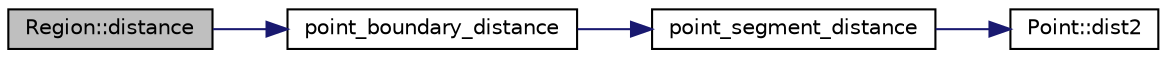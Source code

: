 digraph "Region::distance"
{
 // LATEX_PDF_SIZE
  edge [fontname="Helvetica",fontsize="10",labelfontname="Helvetica",labelfontsize="10"];
  node [fontname="Helvetica",fontsize="10",shape=record];
  rankdir="LR";
  Node1 [label="Region::distance",height=0.2,width=0.4,color="black", fillcolor="grey75", style="filled", fontcolor="black",tooltip=" "];
  Node1 -> Node2 [color="midnightblue",fontsize="10",style="solid",fontname="Helvetica"];
  Node2 [label="point_boundary_distance",height=0.2,width=0.4,color="black", fillcolor="white", style="filled",URL="$d1/d25/region_8_c.html#afeebcec2bdc78d8733906ac0e1d8b1d4",tooltip=" "];
  Node2 -> Node3 [color="midnightblue",fontsize="10",style="solid",fontname="Helvetica"];
  Node3 [label="point_segment_distance",height=0.2,width=0.4,color="black", fillcolor="white", style="filled",URL="$d1/d25/region_8_c.html#a15c3f2a1984c4c7a4092267a955b2e02",tooltip=" "];
  Node3 -> Node4 [color="midnightblue",fontsize="10",style="solid",fontname="Helvetica"];
  Node4 [label="Point::dist2",height=0.2,width=0.4,color="black", fillcolor="white", style="filled",URL="$d0/d69/class_point.html#af0d38b672cdc96e6046c048db1e1f7ed",tooltip=" "];
}
